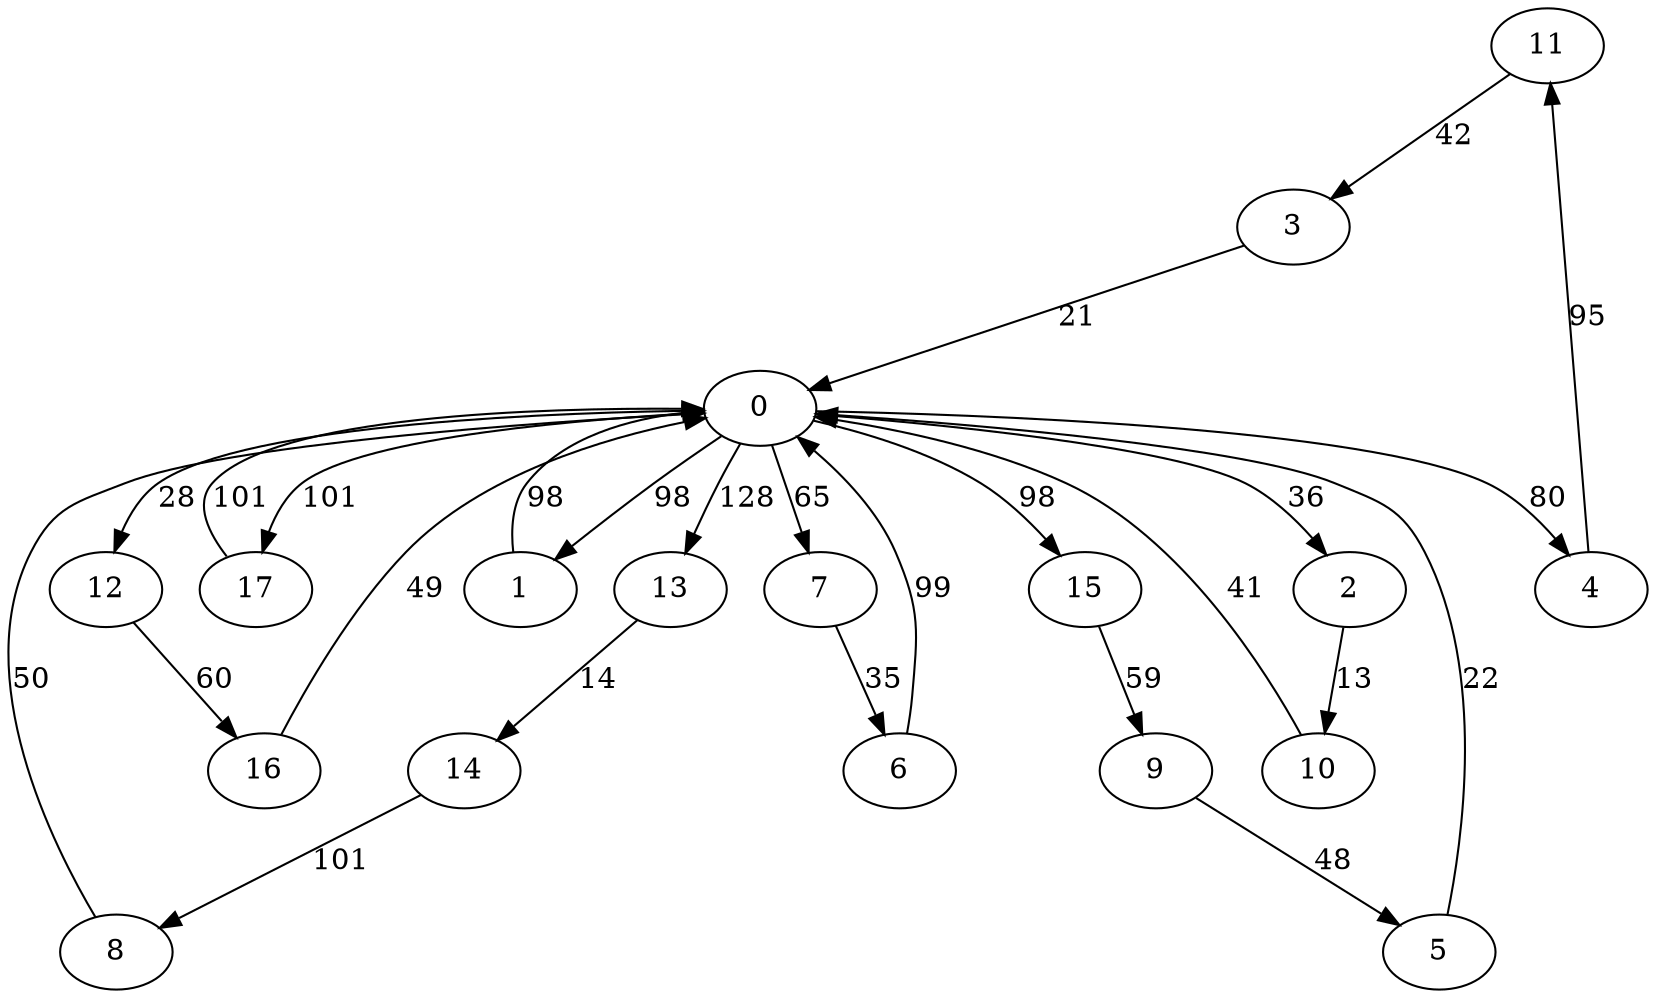 digraph G {
	11->3[ label=42 ];
	13->14[ label=14 ];
	1->0[ label=98 ];
	3->0[ label=21 ];
	8->0[ label=50 ];
	12->16[ label=60 ];
	0->4[ label=80 ];
	0->13[ label=128 ];
	0->1[ label=98 ];
	0->12[ label=28 ];
	0->17[ label=101 ];
	0->7[ label=65 ];
	0->2[ label=36 ];
	0->15[ label=98 ];
	7->6[ label=35 ];
	6->0[ label=99 ];
	15->9[ label=59 ];
	5->0[ label=22 ];
	2->10[ label=13 ];
	10->0[ label=41 ];
	14->8[ label=101 ];
	16->0[ label=49 ];
	9->5[ label=48 ];
	4->11[ label=95 ];
	17->0[ label=101 ];
	0 [ label=0 ];
	1 [ label=1 ];
	10 [ label=10 ];
	11 [ label=11 ];
	12 [ label=12 ];
	13 [ label=13 ];
	14 [ label=14 ];
	15 [ label=15 ];
	16 [ label=16 ];
	17 [ label=17 ];
	2 [ label=2 ];
	3 [ label=3 ];
	4 [ label=4 ];
	5 [ label=5 ];
	6 [ label=6 ];
	7 [ label=7 ];
	8 [ label=8 ];
	9 [ label=9 ];

}

